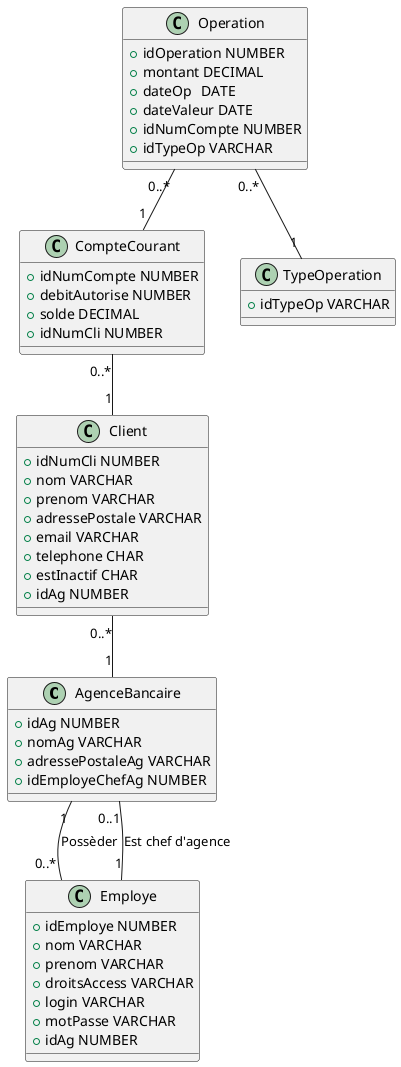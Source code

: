 @startuml Digramme de classe de la basse de donnée

class AgenceBancaire {
    + idAg NUMBER
    + nomAg VARCHAR
    + adressePostaleAg VARCHAR
    + idEmployeChefAg NUMBER
}

class Employe {
    + idEmploye NUMBER
    + nom VARCHAR
    + prenom VARCHAR
    + droitsAccess VARCHAR
    + login VARCHAR
    + motPasse VARCHAR
    + idAg NUMBER
}

class Client {
    + idNumCli NUMBER
    + nom VARCHAR
    + prenom VARCHAR
    + adressePostale VARCHAR
    + email VARCHAR
    + telephone CHAR
    + estInactif CHAR
    + idAg NUMBER
}

class CompteCourant {
    + idNumCompte NUMBER
    + debitAutorise NUMBER
    + solde DECIMAL
    + idNumCli NUMBER
}

class TypeOperation {
    + idTypeOp VARCHAR
}

class Operation {
    + idOperation NUMBER
    + montant DECIMAL
    + dateOp	DATE
    + dateValeur DATE
    + idNumCompte NUMBER
    + idTypeOp VARCHAR
}

AgenceBancaire "1" -- "0..*" Employe : Possèder
Employe "1" -- "0..1" AgenceBancaire : Est chef d'agence
Client "0..*" -- "1" AgenceBancaire
CompteCourant "0..*" -- "1" Client
Operation "0..*" -- "1" CompteCourant
Operation "0..*" -- "1" TypeOperation


@enduml